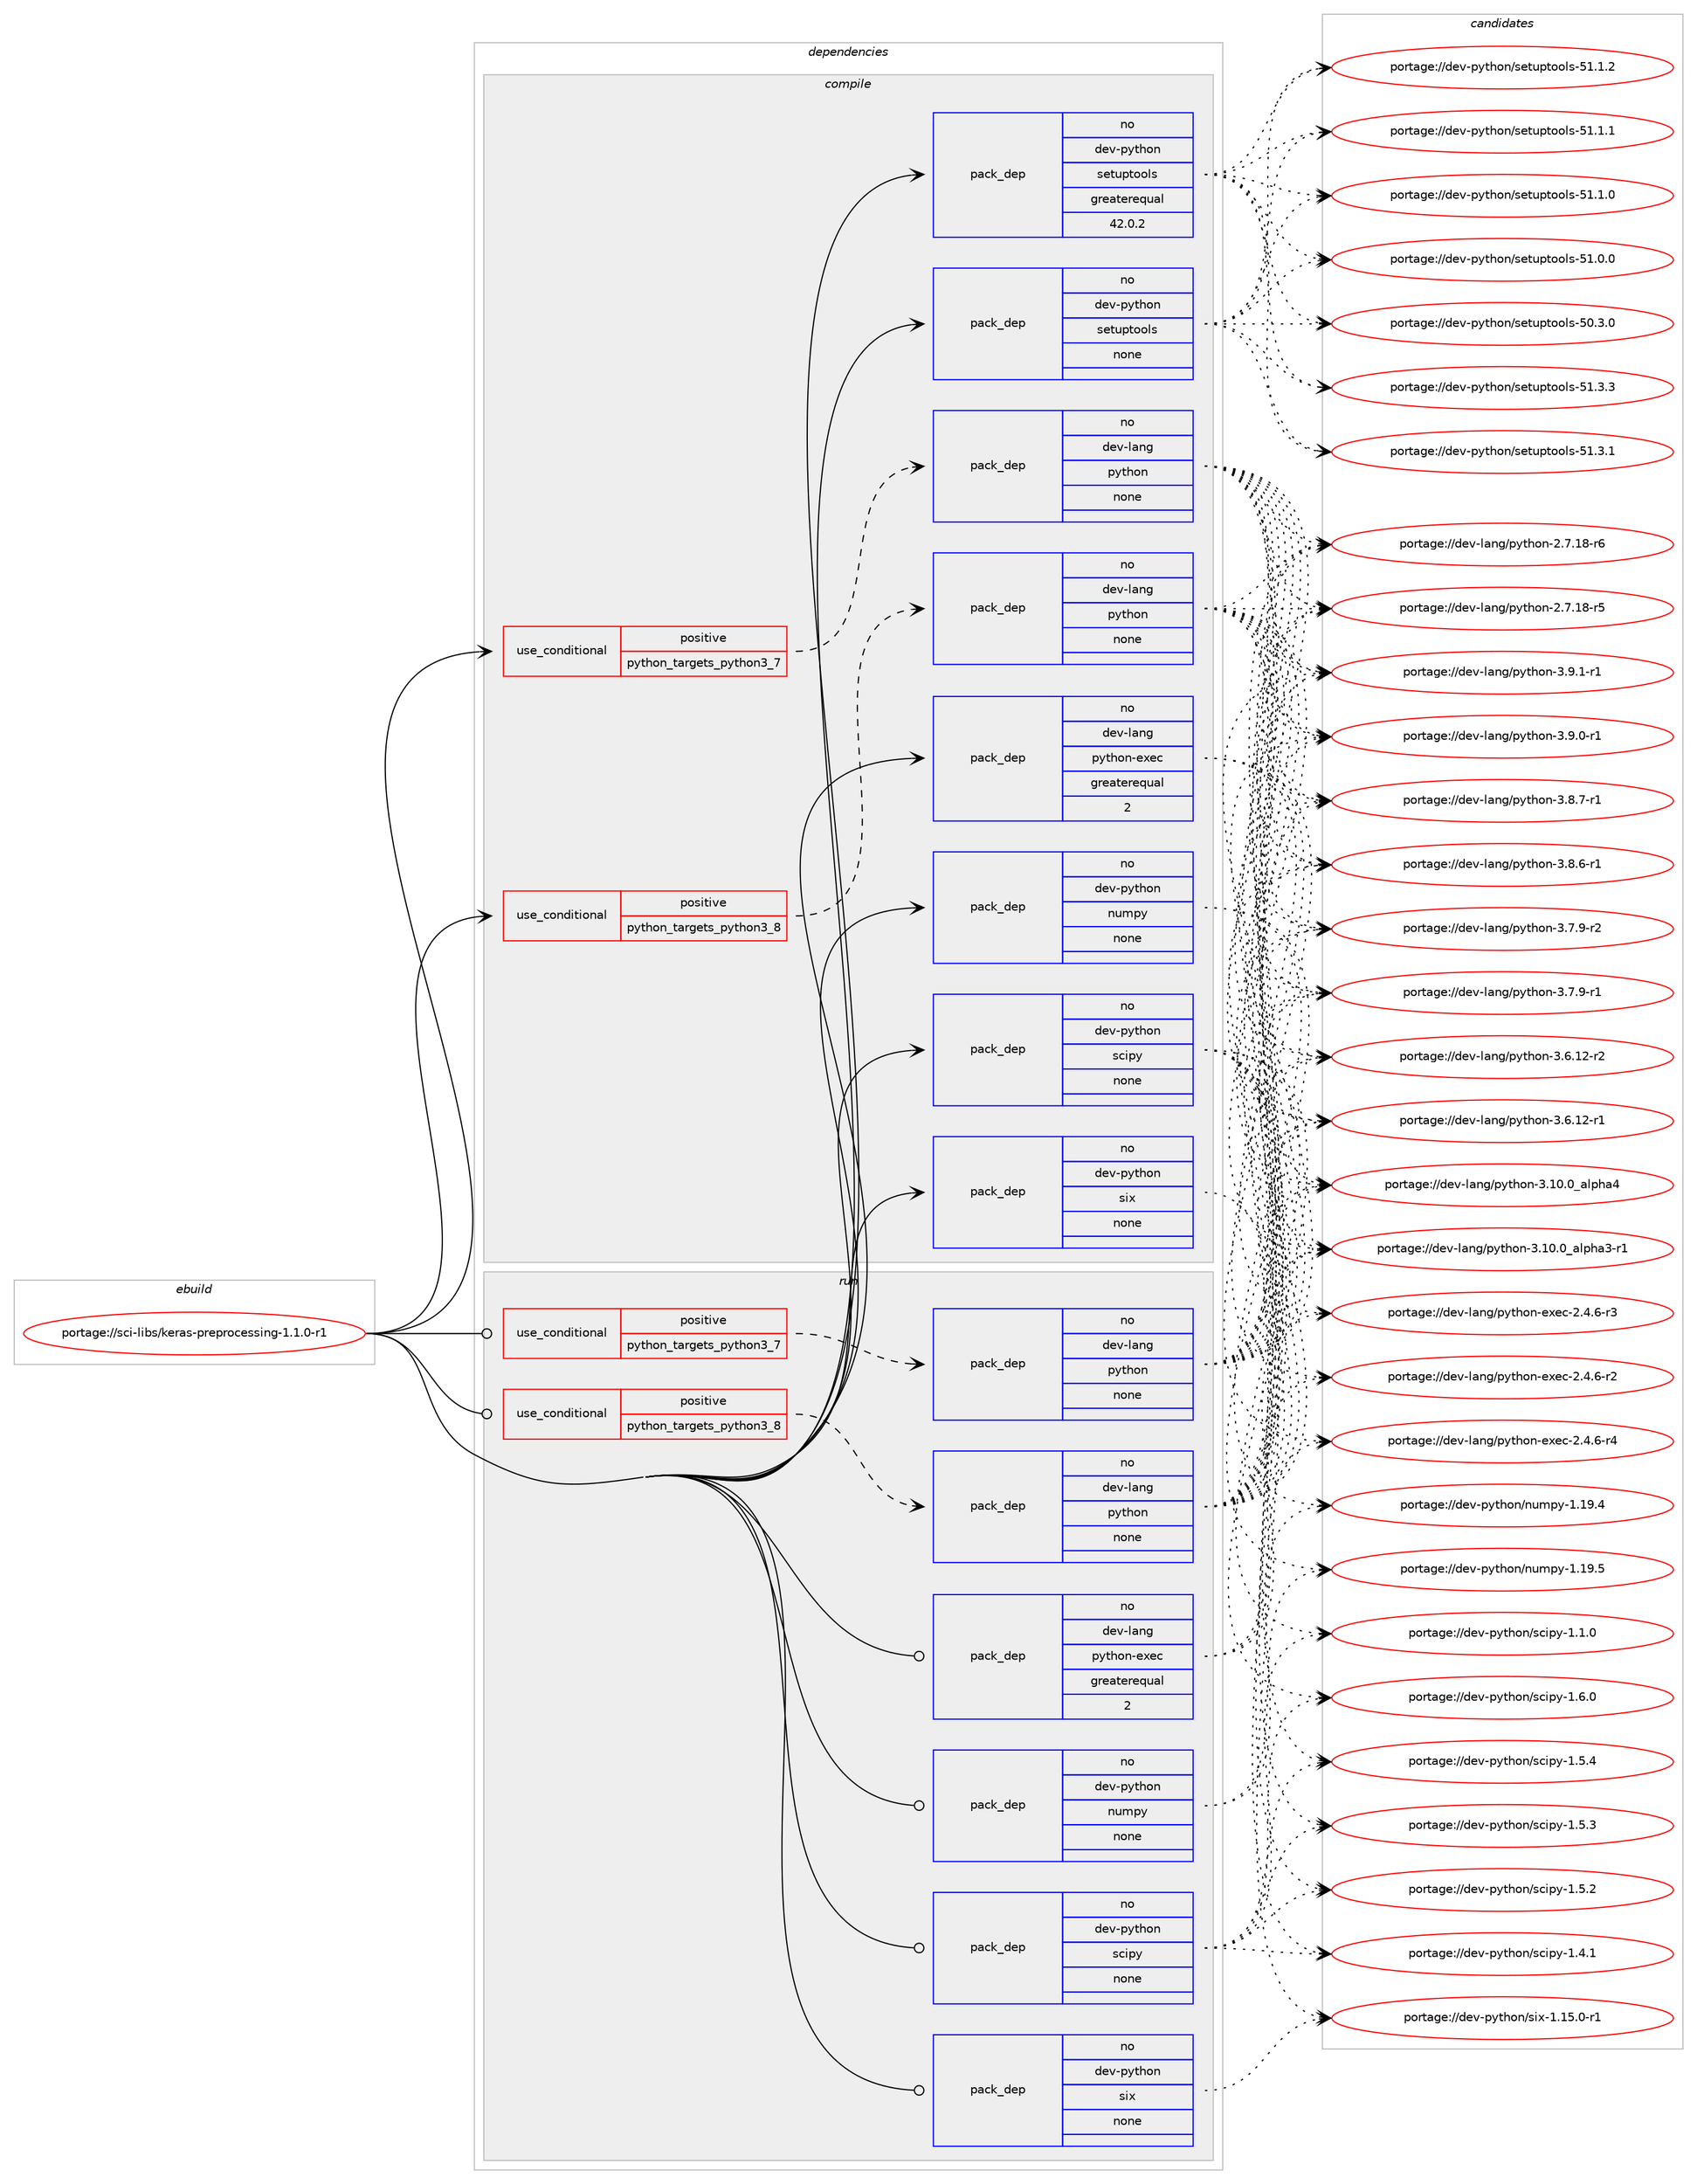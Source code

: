 digraph prolog {

# *************
# Graph options
# *************

newrank=true;
concentrate=true;
compound=true;
graph [rankdir=LR,fontname=Helvetica,fontsize=10,ranksep=1.5];#, ranksep=2.5, nodesep=0.2];
edge  [arrowhead=vee];
node  [fontname=Helvetica,fontsize=10];

# **********
# The ebuild
# **********

subgraph cluster_leftcol {
color=gray;
rank=same;
label=<<i>ebuild</i>>;
id [label="portage://sci-libs/keras-preprocessing-1.1.0-r1", color=red, width=4, href="../sci-libs/keras-preprocessing-1.1.0-r1.svg"];
}

# ****************
# The dependencies
# ****************

subgraph cluster_midcol {
color=gray;
label=<<i>dependencies</i>>;
subgraph cluster_compile {
fillcolor="#eeeeee";
style=filled;
label=<<i>compile</i>>;
subgraph cond5411 {
dependency17495 [label=<<TABLE BORDER="0" CELLBORDER="1" CELLSPACING="0" CELLPADDING="4"><TR><TD ROWSPAN="3" CELLPADDING="10">use_conditional</TD></TR><TR><TD>positive</TD></TR><TR><TD>python_targets_python3_7</TD></TR></TABLE>>, shape=none, color=red];
subgraph pack11948 {
dependency17496 [label=<<TABLE BORDER="0" CELLBORDER="1" CELLSPACING="0" CELLPADDING="4" WIDTH="220"><TR><TD ROWSPAN="6" CELLPADDING="30">pack_dep</TD></TR><TR><TD WIDTH="110">no</TD></TR><TR><TD>dev-lang</TD></TR><TR><TD>python</TD></TR><TR><TD>none</TD></TR><TR><TD></TD></TR></TABLE>>, shape=none, color=blue];
}
dependency17495:e -> dependency17496:w [weight=20,style="dashed",arrowhead="vee"];
}
id:e -> dependency17495:w [weight=20,style="solid",arrowhead="vee"];
subgraph cond5412 {
dependency17497 [label=<<TABLE BORDER="0" CELLBORDER="1" CELLSPACING="0" CELLPADDING="4"><TR><TD ROWSPAN="3" CELLPADDING="10">use_conditional</TD></TR><TR><TD>positive</TD></TR><TR><TD>python_targets_python3_8</TD></TR></TABLE>>, shape=none, color=red];
subgraph pack11949 {
dependency17498 [label=<<TABLE BORDER="0" CELLBORDER="1" CELLSPACING="0" CELLPADDING="4" WIDTH="220"><TR><TD ROWSPAN="6" CELLPADDING="30">pack_dep</TD></TR><TR><TD WIDTH="110">no</TD></TR><TR><TD>dev-lang</TD></TR><TR><TD>python</TD></TR><TR><TD>none</TD></TR><TR><TD></TD></TR></TABLE>>, shape=none, color=blue];
}
dependency17497:e -> dependency17498:w [weight=20,style="dashed",arrowhead="vee"];
}
id:e -> dependency17497:w [weight=20,style="solid",arrowhead="vee"];
subgraph pack11950 {
dependency17499 [label=<<TABLE BORDER="0" CELLBORDER="1" CELLSPACING="0" CELLPADDING="4" WIDTH="220"><TR><TD ROWSPAN="6" CELLPADDING="30">pack_dep</TD></TR><TR><TD WIDTH="110">no</TD></TR><TR><TD>dev-lang</TD></TR><TR><TD>python-exec</TD></TR><TR><TD>greaterequal</TD></TR><TR><TD>2</TD></TR></TABLE>>, shape=none, color=blue];
}
id:e -> dependency17499:w [weight=20,style="solid",arrowhead="vee"];
subgraph pack11951 {
dependency17500 [label=<<TABLE BORDER="0" CELLBORDER="1" CELLSPACING="0" CELLPADDING="4" WIDTH="220"><TR><TD ROWSPAN="6" CELLPADDING="30">pack_dep</TD></TR><TR><TD WIDTH="110">no</TD></TR><TR><TD>dev-python</TD></TR><TR><TD>numpy</TD></TR><TR><TD>none</TD></TR><TR><TD></TD></TR></TABLE>>, shape=none, color=blue];
}
id:e -> dependency17500:w [weight=20,style="solid",arrowhead="vee"];
subgraph pack11952 {
dependency17501 [label=<<TABLE BORDER="0" CELLBORDER="1" CELLSPACING="0" CELLPADDING="4" WIDTH="220"><TR><TD ROWSPAN="6" CELLPADDING="30">pack_dep</TD></TR><TR><TD WIDTH="110">no</TD></TR><TR><TD>dev-python</TD></TR><TR><TD>scipy</TD></TR><TR><TD>none</TD></TR><TR><TD></TD></TR></TABLE>>, shape=none, color=blue];
}
id:e -> dependency17501:w [weight=20,style="solid",arrowhead="vee"];
subgraph pack11953 {
dependency17502 [label=<<TABLE BORDER="0" CELLBORDER="1" CELLSPACING="0" CELLPADDING="4" WIDTH="220"><TR><TD ROWSPAN="6" CELLPADDING="30">pack_dep</TD></TR><TR><TD WIDTH="110">no</TD></TR><TR><TD>dev-python</TD></TR><TR><TD>setuptools</TD></TR><TR><TD>greaterequal</TD></TR><TR><TD>42.0.2</TD></TR></TABLE>>, shape=none, color=blue];
}
id:e -> dependency17502:w [weight=20,style="solid",arrowhead="vee"];
subgraph pack11954 {
dependency17503 [label=<<TABLE BORDER="0" CELLBORDER="1" CELLSPACING="0" CELLPADDING="4" WIDTH="220"><TR><TD ROWSPAN="6" CELLPADDING="30">pack_dep</TD></TR><TR><TD WIDTH="110">no</TD></TR><TR><TD>dev-python</TD></TR><TR><TD>setuptools</TD></TR><TR><TD>none</TD></TR><TR><TD></TD></TR></TABLE>>, shape=none, color=blue];
}
id:e -> dependency17503:w [weight=20,style="solid",arrowhead="vee"];
subgraph pack11955 {
dependency17504 [label=<<TABLE BORDER="0" CELLBORDER="1" CELLSPACING="0" CELLPADDING="4" WIDTH="220"><TR><TD ROWSPAN="6" CELLPADDING="30">pack_dep</TD></TR><TR><TD WIDTH="110">no</TD></TR><TR><TD>dev-python</TD></TR><TR><TD>six</TD></TR><TR><TD>none</TD></TR><TR><TD></TD></TR></TABLE>>, shape=none, color=blue];
}
id:e -> dependency17504:w [weight=20,style="solid",arrowhead="vee"];
}
subgraph cluster_compileandrun {
fillcolor="#eeeeee";
style=filled;
label=<<i>compile and run</i>>;
}
subgraph cluster_run {
fillcolor="#eeeeee";
style=filled;
label=<<i>run</i>>;
subgraph cond5413 {
dependency17505 [label=<<TABLE BORDER="0" CELLBORDER="1" CELLSPACING="0" CELLPADDING="4"><TR><TD ROWSPAN="3" CELLPADDING="10">use_conditional</TD></TR><TR><TD>positive</TD></TR><TR><TD>python_targets_python3_7</TD></TR></TABLE>>, shape=none, color=red];
subgraph pack11956 {
dependency17506 [label=<<TABLE BORDER="0" CELLBORDER="1" CELLSPACING="0" CELLPADDING="4" WIDTH="220"><TR><TD ROWSPAN="6" CELLPADDING="30">pack_dep</TD></TR><TR><TD WIDTH="110">no</TD></TR><TR><TD>dev-lang</TD></TR><TR><TD>python</TD></TR><TR><TD>none</TD></TR><TR><TD></TD></TR></TABLE>>, shape=none, color=blue];
}
dependency17505:e -> dependency17506:w [weight=20,style="dashed",arrowhead="vee"];
}
id:e -> dependency17505:w [weight=20,style="solid",arrowhead="odot"];
subgraph cond5414 {
dependency17507 [label=<<TABLE BORDER="0" CELLBORDER="1" CELLSPACING="0" CELLPADDING="4"><TR><TD ROWSPAN="3" CELLPADDING="10">use_conditional</TD></TR><TR><TD>positive</TD></TR><TR><TD>python_targets_python3_8</TD></TR></TABLE>>, shape=none, color=red];
subgraph pack11957 {
dependency17508 [label=<<TABLE BORDER="0" CELLBORDER="1" CELLSPACING="0" CELLPADDING="4" WIDTH="220"><TR><TD ROWSPAN="6" CELLPADDING="30">pack_dep</TD></TR><TR><TD WIDTH="110">no</TD></TR><TR><TD>dev-lang</TD></TR><TR><TD>python</TD></TR><TR><TD>none</TD></TR><TR><TD></TD></TR></TABLE>>, shape=none, color=blue];
}
dependency17507:e -> dependency17508:w [weight=20,style="dashed",arrowhead="vee"];
}
id:e -> dependency17507:w [weight=20,style="solid",arrowhead="odot"];
subgraph pack11958 {
dependency17509 [label=<<TABLE BORDER="0" CELLBORDER="1" CELLSPACING="0" CELLPADDING="4" WIDTH="220"><TR><TD ROWSPAN="6" CELLPADDING="30">pack_dep</TD></TR><TR><TD WIDTH="110">no</TD></TR><TR><TD>dev-lang</TD></TR><TR><TD>python-exec</TD></TR><TR><TD>greaterequal</TD></TR><TR><TD>2</TD></TR></TABLE>>, shape=none, color=blue];
}
id:e -> dependency17509:w [weight=20,style="solid",arrowhead="odot"];
subgraph pack11959 {
dependency17510 [label=<<TABLE BORDER="0" CELLBORDER="1" CELLSPACING="0" CELLPADDING="4" WIDTH="220"><TR><TD ROWSPAN="6" CELLPADDING="30">pack_dep</TD></TR><TR><TD WIDTH="110">no</TD></TR><TR><TD>dev-python</TD></TR><TR><TD>numpy</TD></TR><TR><TD>none</TD></TR><TR><TD></TD></TR></TABLE>>, shape=none, color=blue];
}
id:e -> dependency17510:w [weight=20,style="solid",arrowhead="odot"];
subgraph pack11960 {
dependency17511 [label=<<TABLE BORDER="0" CELLBORDER="1" CELLSPACING="0" CELLPADDING="4" WIDTH="220"><TR><TD ROWSPAN="6" CELLPADDING="30">pack_dep</TD></TR><TR><TD WIDTH="110">no</TD></TR><TR><TD>dev-python</TD></TR><TR><TD>scipy</TD></TR><TR><TD>none</TD></TR><TR><TD></TD></TR></TABLE>>, shape=none, color=blue];
}
id:e -> dependency17511:w [weight=20,style="solid",arrowhead="odot"];
subgraph pack11961 {
dependency17512 [label=<<TABLE BORDER="0" CELLBORDER="1" CELLSPACING="0" CELLPADDING="4" WIDTH="220"><TR><TD ROWSPAN="6" CELLPADDING="30">pack_dep</TD></TR><TR><TD WIDTH="110">no</TD></TR><TR><TD>dev-python</TD></TR><TR><TD>six</TD></TR><TR><TD>none</TD></TR><TR><TD></TD></TR></TABLE>>, shape=none, color=blue];
}
id:e -> dependency17512:w [weight=20,style="solid",arrowhead="odot"];
}
}

# **************
# The candidates
# **************

subgraph cluster_choices {
rank=same;
color=gray;
label=<<i>candidates</i>>;

subgraph choice11948 {
color=black;
nodesep=1;
choice1001011184510897110103471121211161041111104551465746494511449 [label="portage://dev-lang/python-3.9.1-r1", color=red, width=4,href="../dev-lang/python-3.9.1-r1.svg"];
choice1001011184510897110103471121211161041111104551465746484511449 [label="portage://dev-lang/python-3.9.0-r1", color=red, width=4,href="../dev-lang/python-3.9.0-r1.svg"];
choice1001011184510897110103471121211161041111104551465646554511449 [label="portage://dev-lang/python-3.8.7-r1", color=red, width=4,href="../dev-lang/python-3.8.7-r1.svg"];
choice1001011184510897110103471121211161041111104551465646544511449 [label="portage://dev-lang/python-3.8.6-r1", color=red, width=4,href="../dev-lang/python-3.8.6-r1.svg"];
choice1001011184510897110103471121211161041111104551465546574511450 [label="portage://dev-lang/python-3.7.9-r2", color=red, width=4,href="../dev-lang/python-3.7.9-r2.svg"];
choice1001011184510897110103471121211161041111104551465546574511449 [label="portage://dev-lang/python-3.7.9-r1", color=red, width=4,href="../dev-lang/python-3.7.9-r1.svg"];
choice100101118451089711010347112121116104111110455146544649504511450 [label="portage://dev-lang/python-3.6.12-r2", color=red, width=4,href="../dev-lang/python-3.6.12-r2.svg"];
choice100101118451089711010347112121116104111110455146544649504511449 [label="portage://dev-lang/python-3.6.12-r1", color=red, width=4,href="../dev-lang/python-3.6.12-r1.svg"];
choice1001011184510897110103471121211161041111104551464948464895971081121049752 [label="portage://dev-lang/python-3.10.0_alpha4", color=red, width=4,href="../dev-lang/python-3.10.0_alpha4.svg"];
choice10010111845108971101034711212111610411111045514649484648959710811210497514511449 [label="portage://dev-lang/python-3.10.0_alpha3-r1", color=red, width=4,href="../dev-lang/python-3.10.0_alpha3-r1.svg"];
choice100101118451089711010347112121116104111110455046554649564511454 [label="portage://dev-lang/python-2.7.18-r6", color=red, width=4,href="../dev-lang/python-2.7.18-r6.svg"];
choice100101118451089711010347112121116104111110455046554649564511453 [label="portage://dev-lang/python-2.7.18-r5", color=red, width=4,href="../dev-lang/python-2.7.18-r5.svg"];
dependency17496:e -> choice1001011184510897110103471121211161041111104551465746494511449:w [style=dotted,weight="100"];
dependency17496:e -> choice1001011184510897110103471121211161041111104551465746484511449:w [style=dotted,weight="100"];
dependency17496:e -> choice1001011184510897110103471121211161041111104551465646554511449:w [style=dotted,weight="100"];
dependency17496:e -> choice1001011184510897110103471121211161041111104551465646544511449:w [style=dotted,weight="100"];
dependency17496:e -> choice1001011184510897110103471121211161041111104551465546574511450:w [style=dotted,weight="100"];
dependency17496:e -> choice1001011184510897110103471121211161041111104551465546574511449:w [style=dotted,weight="100"];
dependency17496:e -> choice100101118451089711010347112121116104111110455146544649504511450:w [style=dotted,weight="100"];
dependency17496:e -> choice100101118451089711010347112121116104111110455146544649504511449:w [style=dotted,weight="100"];
dependency17496:e -> choice1001011184510897110103471121211161041111104551464948464895971081121049752:w [style=dotted,weight="100"];
dependency17496:e -> choice10010111845108971101034711212111610411111045514649484648959710811210497514511449:w [style=dotted,weight="100"];
dependency17496:e -> choice100101118451089711010347112121116104111110455046554649564511454:w [style=dotted,weight="100"];
dependency17496:e -> choice100101118451089711010347112121116104111110455046554649564511453:w [style=dotted,weight="100"];
}
subgraph choice11949 {
color=black;
nodesep=1;
choice1001011184510897110103471121211161041111104551465746494511449 [label="portage://dev-lang/python-3.9.1-r1", color=red, width=4,href="../dev-lang/python-3.9.1-r1.svg"];
choice1001011184510897110103471121211161041111104551465746484511449 [label="portage://dev-lang/python-3.9.0-r1", color=red, width=4,href="../dev-lang/python-3.9.0-r1.svg"];
choice1001011184510897110103471121211161041111104551465646554511449 [label="portage://dev-lang/python-3.8.7-r1", color=red, width=4,href="../dev-lang/python-3.8.7-r1.svg"];
choice1001011184510897110103471121211161041111104551465646544511449 [label="portage://dev-lang/python-3.8.6-r1", color=red, width=4,href="../dev-lang/python-3.8.6-r1.svg"];
choice1001011184510897110103471121211161041111104551465546574511450 [label="portage://dev-lang/python-3.7.9-r2", color=red, width=4,href="../dev-lang/python-3.7.9-r2.svg"];
choice1001011184510897110103471121211161041111104551465546574511449 [label="portage://dev-lang/python-3.7.9-r1", color=red, width=4,href="../dev-lang/python-3.7.9-r1.svg"];
choice100101118451089711010347112121116104111110455146544649504511450 [label="portage://dev-lang/python-3.6.12-r2", color=red, width=4,href="../dev-lang/python-3.6.12-r2.svg"];
choice100101118451089711010347112121116104111110455146544649504511449 [label="portage://dev-lang/python-3.6.12-r1", color=red, width=4,href="../dev-lang/python-3.6.12-r1.svg"];
choice1001011184510897110103471121211161041111104551464948464895971081121049752 [label="portage://dev-lang/python-3.10.0_alpha4", color=red, width=4,href="../dev-lang/python-3.10.0_alpha4.svg"];
choice10010111845108971101034711212111610411111045514649484648959710811210497514511449 [label="portage://dev-lang/python-3.10.0_alpha3-r1", color=red, width=4,href="../dev-lang/python-3.10.0_alpha3-r1.svg"];
choice100101118451089711010347112121116104111110455046554649564511454 [label="portage://dev-lang/python-2.7.18-r6", color=red, width=4,href="../dev-lang/python-2.7.18-r6.svg"];
choice100101118451089711010347112121116104111110455046554649564511453 [label="portage://dev-lang/python-2.7.18-r5", color=red, width=4,href="../dev-lang/python-2.7.18-r5.svg"];
dependency17498:e -> choice1001011184510897110103471121211161041111104551465746494511449:w [style=dotted,weight="100"];
dependency17498:e -> choice1001011184510897110103471121211161041111104551465746484511449:w [style=dotted,weight="100"];
dependency17498:e -> choice1001011184510897110103471121211161041111104551465646554511449:w [style=dotted,weight="100"];
dependency17498:e -> choice1001011184510897110103471121211161041111104551465646544511449:w [style=dotted,weight="100"];
dependency17498:e -> choice1001011184510897110103471121211161041111104551465546574511450:w [style=dotted,weight="100"];
dependency17498:e -> choice1001011184510897110103471121211161041111104551465546574511449:w [style=dotted,weight="100"];
dependency17498:e -> choice100101118451089711010347112121116104111110455146544649504511450:w [style=dotted,weight="100"];
dependency17498:e -> choice100101118451089711010347112121116104111110455146544649504511449:w [style=dotted,weight="100"];
dependency17498:e -> choice1001011184510897110103471121211161041111104551464948464895971081121049752:w [style=dotted,weight="100"];
dependency17498:e -> choice10010111845108971101034711212111610411111045514649484648959710811210497514511449:w [style=dotted,weight="100"];
dependency17498:e -> choice100101118451089711010347112121116104111110455046554649564511454:w [style=dotted,weight="100"];
dependency17498:e -> choice100101118451089711010347112121116104111110455046554649564511453:w [style=dotted,weight="100"];
}
subgraph choice11950 {
color=black;
nodesep=1;
choice10010111845108971101034711212111610411111045101120101994550465246544511452 [label="portage://dev-lang/python-exec-2.4.6-r4", color=red, width=4,href="../dev-lang/python-exec-2.4.6-r4.svg"];
choice10010111845108971101034711212111610411111045101120101994550465246544511451 [label="portage://dev-lang/python-exec-2.4.6-r3", color=red, width=4,href="../dev-lang/python-exec-2.4.6-r3.svg"];
choice10010111845108971101034711212111610411111045101120101994550465246544511450 [label="portage://dev-lang/python-exec-2.4.6-r2", color=red, width=4,href="../dev-lang/python-exec-2.4.6-r2.svg"];
dependency17499:e -> choice10010111845108971101034711212111610411111045101120101994550465246544511452:w [style=dotted,weight="100"];
dependency17499:e -> choice10010111845108971101034711212111610411111045101120101994550465246544511451:w [style=dotted,weight="100"];
dependency17499:e -> choice10010111845108971101034711212111610411111045101120101994550465246544511450:w [style=dotted,weight="100"];
}
subgraph choice11951 {
color=black;
nodesep=1;
choice100101118451121211161041111104711011710911212145494649574653 [label="portage://dev-python/numpy-1.19.5", color=red, width=4,href="../dev-python/numpy-1.19.5.svg"];
choice100101118451121211161041111104711011710911212145494649574652 [label="portage://dev-python/numpy-1.19.4", color=red, width=4,href="../dev-python/numpy-1.19.4.svg"];
dependency17500:e -> choice100101118451121211161041111104711011710911212145494649574653:w [style=dotted,weight="100"];
dependency17500:e -> choice100101118451121211161041111104711011710911212145494649574652:w [style=dotted,weight="100"];
}
subgraph choice11952 {
color=black;
nodesep=1;
choice100101118451121211161041111104711599105112121454946544648 [label="portage://dev-python/scipy-1.6.0", color=red, width=4,href="../dev-python/scipy-1.6.0.svg"];
choice100101118451121211161041111104711599105112121454946534652 [label="portage://dev-python/scipy-1.5.4", color=red, width=4,href="../dev-python/scipy-1.5.4.svg"];
choice100101118451121211161041111104711599105112121454946534651 [label="portage://dev-python/scipy-1.5.3", color=red, width=4,href="../dev-python/scipy-1.5.3.svg"];
choice100101118451121211161041111104711599105112121454946534650 [label="portage://dev-python/scipy-1.5.2", color=red, width=4,href="../dev-python/scipy-1.5.2.svg"];
choice100101118451121211161041111104711599105112121454946524649 [label="portage://dev-python/scipy-1.4.1", color=red, width=4,href="../dev-python/scipy-1.4.1.svg"];
choice100101118451121211161041111104711599105112121454946494648 [label="portage://dev-python/scipy-1.1.0", color=red, width=4,href="../dev-python/scipy-1.1.0.svg"];
dependency17501:e -> choice100101118451121211161041111104711599105112121454946544648:w [style=dotted,weight="100"];
dependency17501:e -> choice100101118451121211161041111104711599105112121454946534652:w [style=dotted,weight="100"];
dependency17501:e -> choice100101118451121211161041111104711599105112121454946534651:w [style=dotted,weight="100"];
dependency17501:e -> choice100101118451121211161041111104711599105112121454946534650:w [style=dotted,weight="100"];
dependency17501:e -> choice100101118451121211161041111104711599105112121454946524649:w [style=dotted,weight="100"];
dependency17501:e -> choice100101118451121211161041111104711599105112121454946494648:w [style=dotted,weight="100"];
}
subgraph choice11953 {
color=black;
nodesep=1;
choice100101118451121211161041111104711510111611711211611111110811545534946514651 [label="portage://dev-python/setuptools-51.3.3", color=red, width=4,href="../dev-python/setuptools-51.3.3.svg"];
choice100101118451121211161041111104711510111611711211611111110811545534946514649 [label="portage://dev-python/setuptools-51.3.1", color=red, width=4,href="../dev-python/setuptools-51.3.1.svg"];
choice100101118451121211161041111104711510111611711211611111110811545534946494650 [label="portage://dev-python/setuptools-51.1.2", color=red, width=4,href="../dev-python/setuptools-51.1.2.svg"];
choice100101118451121211161041111104711510111611711211611111110811545534946494649 [label="portage://dev-python/setuptools-51.1.1", color=red, width=4,href="../dev-python/setuptools-51.1.1.svg"];
choice100101118451121211161041111104711510111611711211611111110811545534946494648 [label="portage://dev-python/setuptools-51.1.0", color=red, width=4,href="../dev-python/setuptools-51.1.0.svg"];
choice100101118451121211161041111104711510111611711211611111110811545534946484648 [label="portage://dev-python/setuptools-51.0.0", color=red, width=4,href="../dev-python/setuptools-51.0.0.svg"];
choice100101118451121211161041111104711510111611711211611111110811545534846514648 [label="portage://dev-python/setuptools-50.3.0", color=red, width=4,href="../dev-python/setuptools-50.3.0.svg"];
dependency17502:e -> choice100101118451121211161041111104711510111611711211611111110811545534946514651:w [style=dotted,weight="100"];
dependency17502:e -> choice100101118451121211161041111104711510111611711211611111110811545534946514649:w [style=dotted,weight="100"];
dependency17502:e -> choice100101118451121211161041111104711510111611711211611111110811545534946494650:w [style=dotted,weight="100"];
dependency17502:e -> choice100101118451121211161041111104711510111611711211611111110811545534946494649:w [style=dotted,weight="100"];
dependency17502:e -> choice100101118451121211161041111104711510111611711211611111110811545534946494648:w [style=dotted,weight="100"];
dependency17502:e -> choice100101118451121211161041111104711510111611711211611111110811545534946484648:w [style=dotted,weight="100"];
dependency17502:e -> choice100101118451121211161041111104711510111611711211611111110811545534846514648:w [style=dotted,weight="100"];
}
subgraph choice11954 {
color=black;
nodesep=1;
choice100101118451121211161041111104711510111611711211611111110811545534946514651 [label="portage://dev-python/setuptools-51.3.3", color=red, width=4,href="../dev-python/setuptools-51.3.3.svg"];
choice100101118451121211161041111104711510111611711211611111110811545534946514649 [label="portage://dev-python/setuptools-51.3.1", color=red, width=4,href="../dev-python/setuptools-51.3.1.svg"];
choice100101118451121211161041111104711510111611711211611111110811545534946494650 [label="portage://dev-python/setuptools-51.1.2", color=red, width=4,href="../dev-python/setuptools-51.1.2.svg"];
choice100101118451121211161041111104711510111611711211611111110811545534946494649 [label="portage://dev-python/setuptools-51.1.1", color=red, width=4,href="../dev-python/setuptools-51.1.1.svg"];
choice100101118451121211161041111104711510111611711211611111110811545534946494648 [label="portage://dev-python/setuptools-51.1.0", color=red, width=4,href="../dev-python/setuptools-51.1.0.svg"];
choice100101118451121211161041111104711510111611711211611111110811545534946484648 [label="portage://dev-python/setuptools-51.0.0", color=red, width=4,href="../dev-python/setuptools-51.0.0.svg"];
choice100101118451121211161041111104711510111611711211611111110811545534846514648 [label="portage://dev-python/setuptools-50.3.0", color=red, width=4,href="../dev-python/setuptools-50.3.0.svg"];
dependency17503:e -> choice100101118451121211161041111104711510111611711211611111110811545534946514651:w [style=dotted,weight="100"];
dependency17503:e -> choice100101118451121211161041111104711510111611711211611111110811545534946514649:w [style=dotted,weight="100"];
dependency17503:e -> choice100101118451121211161041111104711510111611711211611111110811545534946494650:w [style=dotted,weight="100"];
dependency17503:e -> choice100101118451121211161041111104711510111611711211611111110811545534946494649:w [style=dotted,weight="100"];
dependency17503:e -> choice100101118451121211161041111104711510111611711211611111110811545534946494648:w [style=dotted,weight="100"];
dependency17503:e -> choice100101118451121211161041111104711510111611711211611111110811545534946484648:w [style=dotted,weight="100"];
dependency17503:e -> choice100101118451121211161041111104711510111611711211611111110811545534846514648:w [style=dotted,weight="100"];
}
subgraph choice11955 {
color=black;
nodesep=1;
choice1001011184511212111610411111047115105120454946495346484511449 [label="portage://dev-python/six-1.15.0-r1", color=red, width=4,href="../dev-python/six-1.15.0-r1.svg"];
dependency17504:e -> choice1001011184511212111610411111047115105120454946495346484511449:w [style=dotted,weight="100"];
}
subgraph choice11956 {
color=black;
nodesep=1;
choice1001011184510897110103471121211161041111104551465746494511449 [label="portage://dev-lang/python-3.9.1-r1", color=red, width=4,href="../dev-lang/python-3.9.1-r1.svg"];
choice1001011184510897110103471121211161041111104551465746484511449 [label="portage://dev-lang/python-3.9.0-r1", color=red, width=4,href="../dev-lang/python-3.9.0-r1.svg"];
choice1001011184510897110103471121211161041111104551465646554511449 [label="portage://dev-lang/python-3.8.7-r1", color=red, width=4,href="../dev-lang/python-3.8.7-r1.svg"];
choice1001011184510897110103471121211161041111104551465646544511449 [label="portage://dev-lang/python-3.8.6-r1", color=red, width=4,href="../dev-lang/python-3.8.6-r1.svg"];
choice1001011184510897110103471121211161041111104551465546574511450 [label="portage://dev-lang/python-3.7.9-r2", color=red, width=4,href="../dev-lang/python-3.7.9-r2.svg"];
choice1001011184510897110103471121211161041111104551465546574511449 [label="portage://dev-lang/python-3.7.9-r1", color=red, width=4,href="../dev-lang/python-3.7.9-r1.svg"];
choice100101118451089711010347112121116104111110455146544649504511450 [label="portage://dev-lang/python-3.6.12-r2", color=red, width=4,href="../dev-lang/python-3.6.12-r2.svg"];
choice100101118451089711010347112121116104111110455146544649504511449 [label="portage://dev-lang/python-3.6.12-r1", color=red, width=4,href="../dev-lang/python-3.6.12-r1.svg"];
choice1001011184510897110103471121211161041111104551464948464895971081121049752 [label="portage://dev-lang/python-3.10.0_alpha4", color=red, width=4,href="../dev-lang/python-3.10.0_alpha4.svg"];
choice10010111845108971101034711212111610411111045514649484648959710811210497514511449 [label="portage://dev-lang/python-3.10.0_alpha3-r1", color=red, width=4,href="../dev-lang/python-3.10.0_alpha3-r1.svg"];
choice100101118451089711010347112121116104111110455046554649564511454 [label="portage://dev-lang/python-2.7.18-r6", color=red, width=4,href="../dev-lang/python-2.7.18-r6.svg"];
choice100101118451089711010347112121116104111110455046554649564511453 [label="portage://dev-lang/python-2.7.18-r5", color=red, width=4,href="../dev-lang/python-2.7.18-r5.svg"];
dependency17506:e -> choice1001011184510897110103471121211161041111104551465746494511449:w [style=dotted,weight="100"];
dependency17506:e -> choice1001011184510897110103471121211161041111104551465746484511449:w [style=dotted,weight="100"];
dependency17506:e -> choice1001011184510897110103471121211161041111104551465646554511449:w [style=dotted,weight="100"];
dependency17506:e -> choice1001011184510897110103471121211161041111104551465646544511449:w [style=dotted,weight="100"];
dependency17506:e -> choice1001011184510897110103471121211161041111104551465546574511450:w [style=dotted,weight="100"];
dependency17506:e -> choice1001011184510897110103471121211161041111104551465546574511449:w [style=dotted,weight="100"];
dependency17506:e -> choice100101118451089711010347112121116104111110455146544649504511450:w [style=dotted,weight="100"];
dependency17506:e -> choice100101118451089711010347112121116104111110455146544649504511449:w [style=dotted,weight="100"];
dependency17506:e -> choice1001011184510897110103471121211161041111104551464948464895971081121049752:w [style=dotted,weight="100"];
dependency17506:e -> choice10010111845108971101034711212111610411111045514649484648959710811210497514511449:w [style=dotted,weight="100"];
dependency17506:e -> choice100101118451089711010347112121116104111110455046554649564511454:w [style=dotted,weight="100"];
dependency17506:e -> choice100101118451089711010347112121116104111110455046554649564511453:w [style=dotted,weight="100"];
}
subgraph choice11957 {
color=black;
nodesep=1;
choice1001011184510897110103471121211161041111104551465746494511449 [label="portage://dev-lang/python-3.9.1-r1", color=red, width=4,href="../dev-lang/python-3.9.1-r1.svg"];
choice1001011184510897110103471121211161041111104551465746484511449 [label="portage://dev-lang/python-3.9.0-r1", color=red, width=4,href="../dev-lang/python-3.9.0-r1.svg"];
choice1001011184510897110103471121211161041111104551465646554511449 [label="portage://dev-lang/python-3.8.7-r1", color=red, width=4,href="../dev-lang/python-3.8.7-r1.svg"];
choice1001011184510897110103471121211161041111104551465646544511449 [label="portage://dev-lang/python-3.8.6-r1", color=red, width=4,href="../dev-lang/python-3.8.6-r1.svg"];
choice1001011184510897110103471121211161041111104551465546574511450 [label="portage://dev-lang/python-3.7.9-r2", color=red, width=4,href="../dev-lang/python-3.7.9-r2.svg"];
choice1001011184510897110103471121211161041111104551465546574511449 [label="portage://dev-lang/python-3.7.9-r1", color=red, width=4,href="../dev-lang/python-3.7.9-r1.svg"];
choice100101118451089711010347112121116104111110455146544649504511450 [label="portage://dev-lang/python-3.6.12-r2", color=red, width=4,href="../dev-lang/python-3.6.12-r2.svg"];
choice100101118451089711010347112121116104111110455146544649504511449 [label="portage://dev-lang/python-3.6.12-r1", color=red, width=4,href="../dev-lang/python-3.6.12-r1.svg"];
choice1001011184510897110103471121211161041111104551464948464895971081121049752 [label="portage://dev-lang/python-3.10.0_alpha4", color=red, width=4,href="../dev-lang/python-3.10.0_alpha4.svg"];
choice10010111845108971101034711212111610411111045514649484648959710811210497514511449 [label="portage://dev-lang/python-3.10.0_alpha3-r1", color=red, width=4,href="../dev-lang/python-3.10.0_alpha3-r1.svg"];
choice100101118451089711010347112121116104111110455046554649564511454 [label="portage://dev-lang/python-2.7.18-r6", color=red, width=4,href="../dev-lang/python-2.7.18-r6.svg"];
choice100101118451089711010347112121116104111110455046554649564511453 [label="portage://dev-lang/python-2.7.18-r5", color=red, width=4,href="../dev-lang/python-2.7.18-r5.svg"];
dependency17508:e -> choice1001011184510897110103471121211161041111104551465746494511449:w [style=dotted,weight="100"];
dependency17508:e -> choice1001011184510897110103471121211161041111104551465746484511449:w [style=dotted,weight="100"];
dependency17508:e -> choice1001011184510897110103471121211161041111104551465646554511449:w [style=dotted,weight="100"];
dependency17508:e -> choice1001011184510897110103471121211161041111104551465646544511449:w [style=dotted,weight="100"];
dependency17508:e -> choice1001011184510897110103471121211161041111104551465546574511450:w [style=dotted,weight="100"];
dependency17508:e -> choice1001011184510897110103471121211161041111104551465546574511449:w [style=dotted,weight="100"];
dependency17508:e -> choice100101118451089711010347112121116104111110455146544649504511450:w [style=dotted,weight="100"];
dependency17508:e -> choice100101118451089711010347112121116104111110455146544649504511449:w [style=dotted,weight="100"];
dependency17508:e -> choice1001011184510897110103471121211161041111104551464948464895971081121049752:w [style=dotted,weight="100"];
dependency17508:e -> choice10010111845108971101034711212111610411111045514649484648959710811210497514511449:w [style=dotted,weight="100"];
dependency17508:e -> choice100101118451089711010347112121116104111110455046554649564511454:w [style=dotted,weight="100"];
dependency17508:e -> choice100101118451089711010347112121116104111110455046554649564511453:w [style=dotted,weight="100"];
}
subgraph choice11958 {
color=black;
nodesep=1;
choice10010111845108971101034711212111610411111045101120101994550465246544511452 [label="portage://dev-lang/python-exec-2.4.6-r4", color=red, width=4,href="../dev-lang/python-exec-2.4.6-r4.svg"];
choice10010111845108971101034711212111610411111045101120101994550465246544511451 [label="portage://dev-lang/python-exec-2.4.6-r3", color=red, width=4,href="../dev-lang/python-exec-2.4.6-r3.svg"];
choice10010111845108971101034711212111610411111045101120101994550465246544511450 [label="portage://dev-lang/python-exec-2.4.6-r2", color=red, width=4,href="../dev-lang/python-exec-2.4.6-r2.svg"];
dependency17509:e -> choice10010111845108971101034711212111610411111045101120101994550465246544511452:w [style=dotted,weight="100"];
dependency17509:e -> choice10010111845108971101034711212111610411111045101120101994550465246544511451:w [style=dotted,weight="100"];
dependency17509:e -> choice10010111845108971101034711212111610411111045101120101994550465246544511450:w [style=dotted,weight="100"];
}
subgraph choice11959 {
color=black;
nodesep=1;
choice100101118451121211161041111104711011710911212145494649574653 [label="portage://dev-python/numpy-1.19.5", color=red, width=4,href="../dev-python/numpy-1.19.5.svg"];
choice100101118451121211161041111104711011710911212145494649574652 [label="portage://dev-python/numpy-1.19.4", color=red, width=4,href="../dev-python/numpy-1.19.4.svg"];
dependency17510:e -> choice100101118451121211161041111104711011710911212145494649574653:w [style=dotted,weight="100"];
dependency17510:e -> choice100101118451121211161041111104711011710911212145494649574652:w [style=dotted,weight="100"];
}
subgraph choice11960 {
color=black;
nodesep=1;
choice100101118451121211161041111104711599105112121454946544648 [label="portage://dev-python/scipy-1.6.0", color=red, width=4,href="../dev-python/scipy-1.6.0.svg"];
choice100101118451121211161041111104711599105112121454946534652 [label="portage://dev-python/scipy-1.5.4", color=red, width=4,href="../dev-python/scipy-1.5.4.svg"];
choice100101118451121211161041111104711599105112121454946534651 [label="portage://dev-python/scipy-1.5.3", color=red, width=4,href="../dev-python/scipy-1.5.3.svg"];
choice100101118451121211161041111104711599105112121454946534650 [label="portage://dev-python/scipy-1.5.2", color=red, width=4,href="../dev-python/scipy-1.5.2.svg"];
choice100101118451121211161041111104711599105112121454946524649 [label="portage://dev-python/scipy-1.4.1", color=red, width=4,href="../dev-python/scipy-1.4.1.svg"];
choice100101118451121211161041111104711599105112121454946494648 [label="portage://dev-python/scipy-1.1.0", color=red, width=4,href="../dev-python/scipy-1.1.0.svg"];
dependency17511:e -> choice100101118451121211161041111104711599105112121454946544648:w [style=dotted,weight="100"];
dependency17511:e -> choice100101118451121211161041111104711599105112121454946534652:w [style=dotted,weight="100"];
dependency17511:e -> choice100101118451121211161041111104711599105112121454946534651:w [style=dotted,weight="100"];
dependency17511:e -> choice100101118451121211161041111104711599105112121454946534650:w [style=dotted,weight="100"];
dependency17511:e -> choice100101118451121211161041111104711599105112121454946524649:w [style=dotted,weight="100"];
dependency17511:e -> choice100101118451121211161041111104711599105112121454946494648:w [style=dotted,weight="100"];
}
subgraph choice11961 {
color=black;
nodesep=1;
choice1001011184511212111610411111047115105120454946495346484511449 [label="portage://dev-python/six-1.15.0-r1", color=red, width=4,href="../dev-python/six-1.15.0-r1.svg"];
dependency17512:e -> choice1001011184511212111610411111047115105120454946495346484511449:w [style=dotted,weight="100"];
}
}

}
